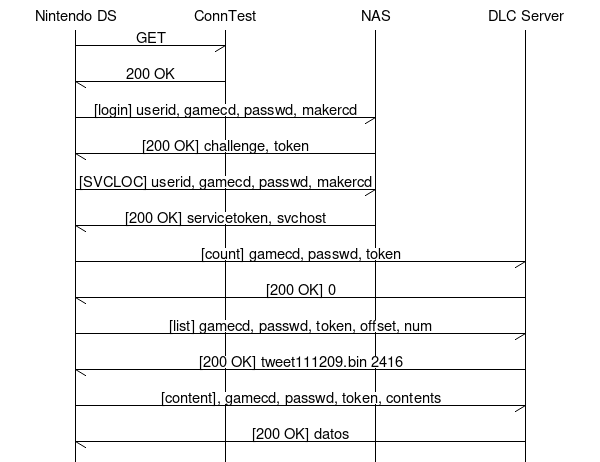 # MSC for Nintendo DS to Nintendo's server communication
msc {
  # hscale = "2";

  "Nintendo DS", "ConnTest", "NAS", "DLC Server";

  "Nintendo DS" -> "ConnTest" [label="GET"];
  "ConnTest" -> "Nintendo DS" [label="200 OK"];

  "Nintendo DS" -> "NAS" [label="[login] userid, gamecd, passwd, makercd"];
  "NAS" -> "Nintendo DS" [label="[200 OK] challenge, token"];

  "Nintendo DS" -> "NAS" [label="[SVCLOC] userid, gamecd, passwd, makercd"];
  "NAS" -> "Nintendo DS" [label="[200 OK] servicetoken, svchost"];

  "Nintendo DS" -> "DLC Server" [label="[count] gamecd, passwd, token"];
  "DLC Server" -> "Nintendo DS" [label="[200 OK] 0"];
  "Nintendo DS" -> "DLC Server" [label="[list] gamecd, passwd, token, offset, num"];
  "DLC Server" -> "Nintendo DS" [label="[200 OK] tweet111209.bin 2416"];
  "Nintendo DS" -> "DLC Server" [label="[content], gamecd, passwd, token, contents"];
  "DLC Server" -> "Nintendo DS" [label="[200 OK] datos"];
}
